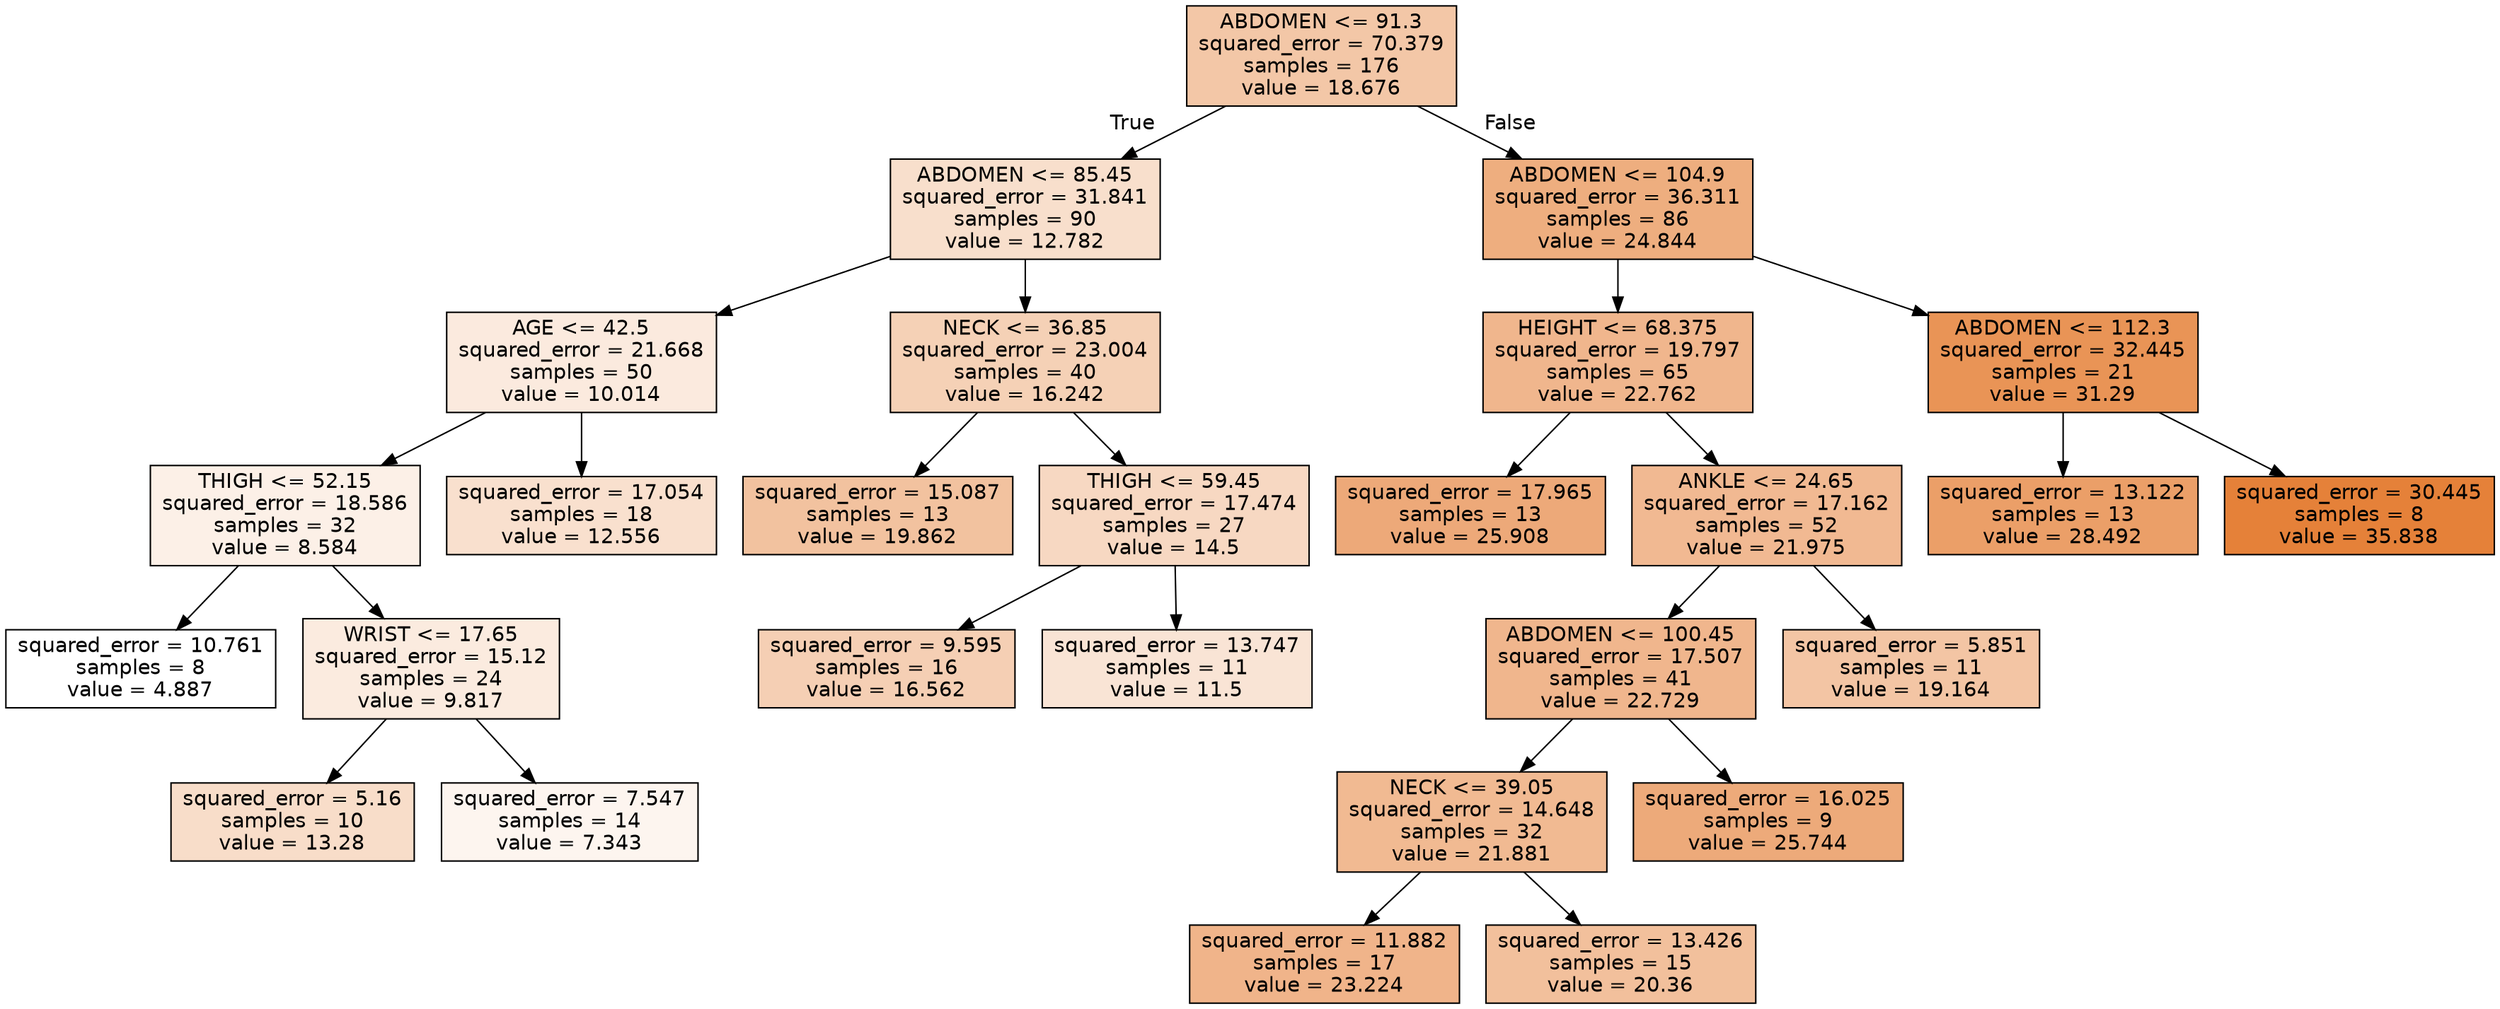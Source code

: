 digraph Tree {
node [shape=box, style="filled", color="black", fontname="helvetica"] ;
edge [fontname="helvetica"] ;
0 [label="ABDOMEN <= 91.3\nsquared_error = 70.379\nsamples = 176\nvalue = 18.676", fillcolor="#f3c7a7"] ;
1 [label="ABDOMEN <= 85.45\nsquared_error = 31.841\nsamples = 90\nvalue = 12.782", fillcolor="#f8dfcc"] ;
0 -> 1 [labeldistance=2.5, labelangle=45, headlabel="True"] ;
2 [label="AGE <= 42.5\nsquared_error = 21.668\nsamples = 50\nvalue = 10.014", fillcolor="#fbeade"] ;
1 -> 2 ;
3 [label="THIGH <= 52.15\nsquared_error = 18.586\nsamples = 32\nvalue = 8.584", fillcolor="#fcf0e7"] ;
2 -> 3 ;
4 [label="squared_error = 10.761\nsamples = 8\nvalue = 4.887", fillcolor="#ffffff"] ;
3 -> 4 ;
5 [label="WRIST <= 17.65\nsquared_error = 15.12\nsamples = 24\nvalue = 9.817", fillcolor="#fbebdf"] ;
3 -> 5 ;
6 [label="squared_error = 5.16\nsamples = 10\nvalue = 13.28", fillcolor="#f8ddc9"] ;
5 -> 6 ;
7 [label="squared_error = 7.547\nsamples = 14\nvalue = 7.343", fillcolor="#fdf5ef"] ;
5 -> 7 ;
8 [label="squared_error = 17.054\nsamples = 18\nvalue = 12.556", fillcolor="#f9e0ce"] ;
2 -> 8 ;
9 [label="NECK <= 36.85\nsquared_error = 23.004\nsamples = 40\nvalue = 16.242", fillcolor="#f5d1b6"] ;
1 -> 9 ;
10 [label="squared_error = 15.087\nsamples = 13\nvalue = 19.862", fillcolor="#f2c29f"] ;
9 -> 10 ;
11 [label="THIGH <= 59.45\nsquared_error = 17.474\nsamples = 27\nvalue = 14.5", fillcolor="#f7d8c2"] ;
9 -> 11 ;
12 [label="squared_error = 9.595\nsamples = 16\nvalue = 16.562", fillcolor="#f5cfb4"] ;
11 -> 12 ;
13 [label="squared_error = 13.747\nsamples = 11\nvalue = 11.5", fillcolor="#f9e4d5"] ;
11 -> 13 ;
14 [label="ABDOMEN <= 104.9\nsquared_error = 36.311\nsamples = 86\nvalue = 24.844", fillcolor="#eeae7f"] ;
0 -> 14 [labeldistance=2.5, labelangle=-45, headlabel="False"] ;
15 [label="HEIGHT <= 68.375\nsquared_error = 19.797\nsamples = 65\nvalue = 22.762", fillcolor="#f0b68d"] ;
14 -> 15 ;
16 [label="squared_error = 17.965\nsamples = 13\nvalue = 25.908", fillcolor="#eda979"] ;
15 -> 16 ;
17 [label="ANKLE <= 24.65\nsquared_error = 17.162\nsamples = 52\nvalue = 21.975", fillcolor="#f1b992"] ;
15 -> 17 ;
18 [label="ABDOMEN <= 100.45\nsquared_error = 17.507\nsamples = 41\nvalue = 22.729", fillcolor="#f0b68d"] ;
17 -> 18 ;
19 [label="NECK <= 39.05\nsquared_error = 14.648\nsamples = 32\nvalue = 21.881", fillcolor="#f1ba92"] ;
18 -> 19 ;
20 [label="squared_error = 11.882\nsamples = 17\nvalue = 23.224", fillcolor="#f0b48a"] ;
19 -> 20 ;
21 [label="squared_error = 13.426\nsamples = 15\nvalue = 20.36", fillcolor="#f2c09c"] ;
19 -> 21 ;
22 [label="squared_error = 16.025\nsamples = 9\nvalue = 25.744", fillcolor="#edaa7a"] ;
18 -> 22 ;
23 [label="squared_error = 5.851\nsamples = 11\nvalue = 19.164", fillcolor="#f3c5a4"] ;
17 -> 23 ;
24 [label="ABDOMEN <= 112.3\nsquared_error = 32.445\nsamples = 21\nvalue = 31.29", fillcolor="#e99456"] ;
14 -> 24 ;
25 [label="squared_error = 13.122\nsamples = 13\nvalue = 28.492", fillcolor="#eb9f68"] ;
24 -> 25 ;
26 [label="squared_error = 30.445\nsamples = 8\nvalue = 35.838", fillcolor="#e58139"] ;
24 -> 26 ;
}